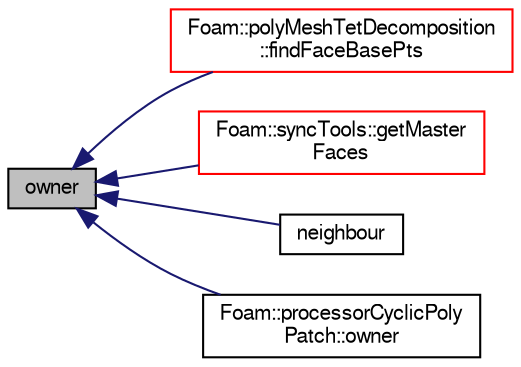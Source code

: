 digraph "owner"
{
  bgcolor="transparent";
  edge [fontname="FreeSans",fontsize="10",labelfontname="FreeSans",labelfontsize="10"];
  node [fontname="FreeSans",fontsize="10",shape=record];
  rankdir="LR";
  Node1 [label="owner",height=0.2,width=0.4,color="black", fillcolor="grey75", style="filled" fontcolor="black"];
  Node1 -> Node2 [dir="back",color="midnightblue",fontsize="10",style="solid",fontname="FreeSans"];
  Node2 [label="Foam::polyMeshTetDecomposition\l::findFaceBasePts",height=0.2,width=0.4,color="red",URL="$a01867.html#a3336759b0c761efa929d4adf95831754",tooltip="Find a suitable base point for each face for decomposition. "];
  Node1 -> Node3 [dir="back",color="midnightblue",fontsize="10",style="solid",fontname="FreeSans"];
  Node3 [label="Foam::syncTools::getMaster\lFaces",height=0.2,width=0.4,color="red",URL="$a02474.html#a46e7fd91866d97d6f21c35b1a892f0c4",tooltip="Get per face whether it is uncoupled or a master of a. "];
  Node1 -> Node4 [dir="back",color="midnightblue",fontsize="10",style="solid",fontname="FreeSans"];
  Node4 [label="neighbour",height=0.2,width=0.4,color="black",URL="$a00402.html#a2071bd3f465644b3c5165916ced135db",tooltip="Does the coupled side own the patch ? "];
  Node1 -> Node5 [dir="back",color="midnightblue",fontsize="10",style="solid",fontname="FreeSans"];
  Node5 [label="Foam::processorCyclicPoly\lPatch::owner",height=0.2,width=0.4,color="black",URL="$a01926.html#ae2fb0867c083f040d00c1b69a4f59b0f",tooltip="Does this side own the patch ? "];
}

